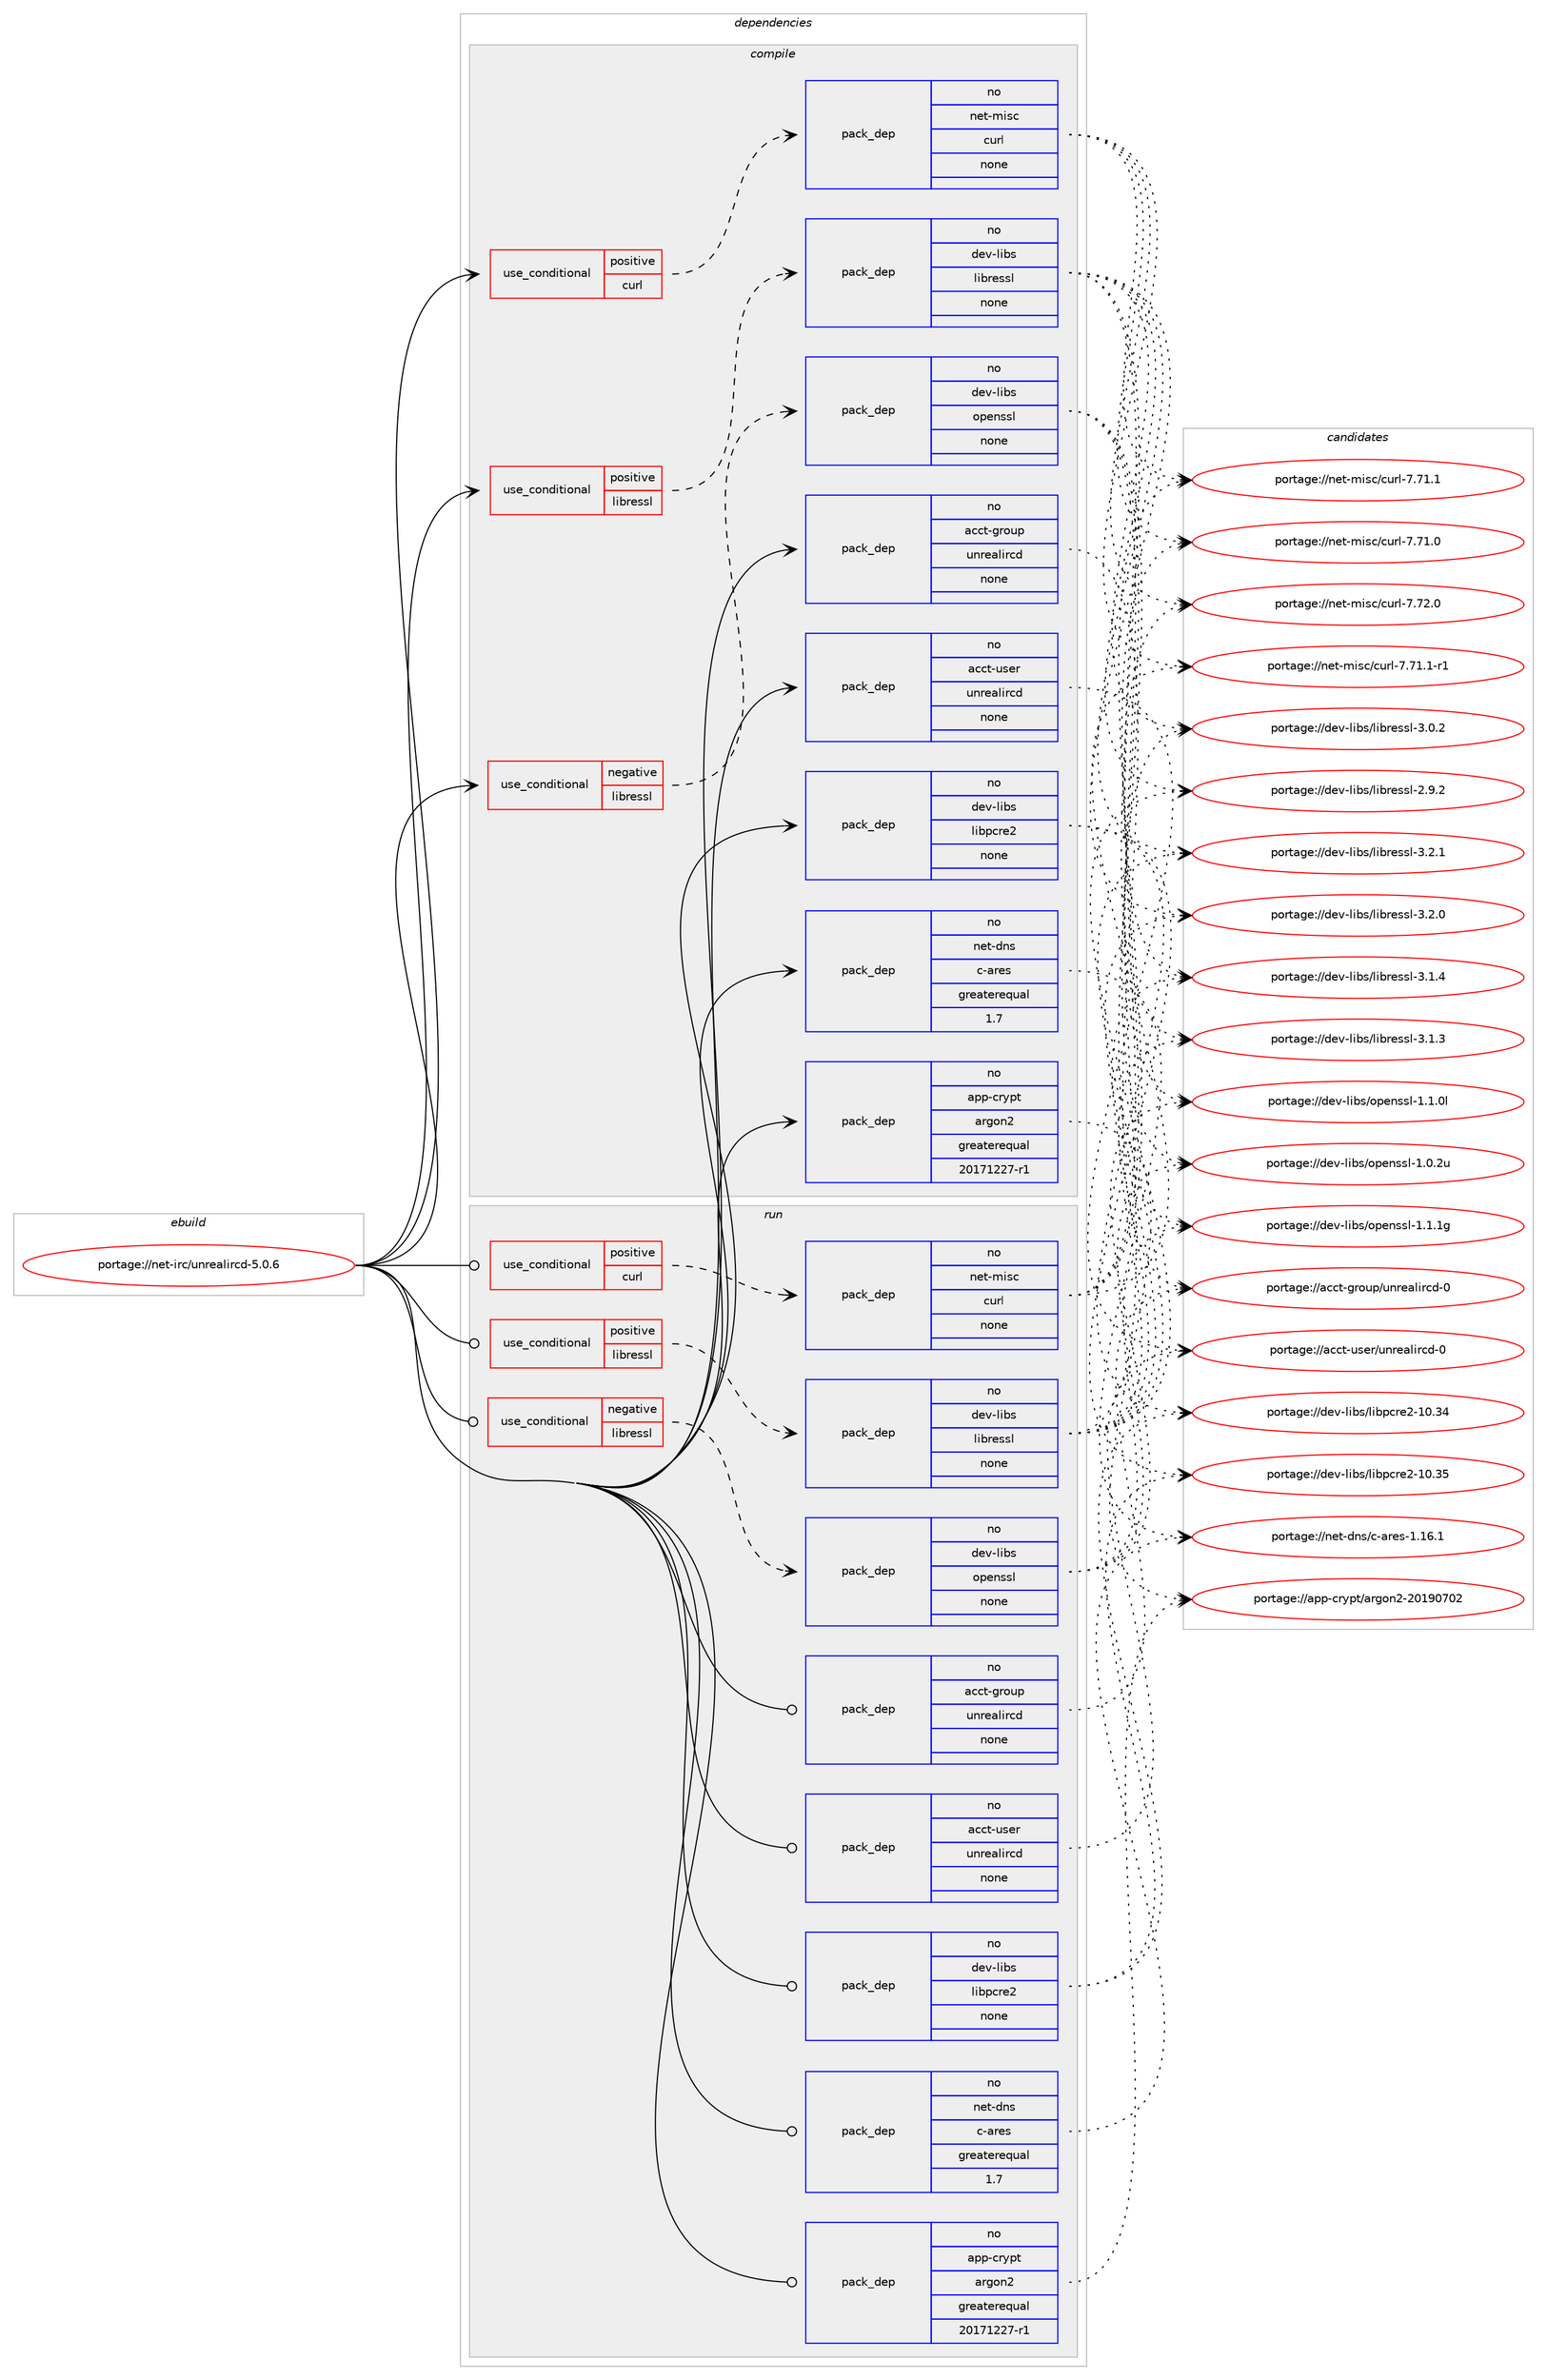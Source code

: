 digraph prolog {

# *************
# Graph options
# *************

newrank=true;
concentrate=true;
compound=true;
graph [rankdir=LR,fontname=Helvetica,fontsize=10,ranksep=1.5];#, ranksep=2.5, nodesep=0.2];
edge  [arrowhead=vee];
node  [fontname=Helvetica,fontsize=10];

# **********
# The ebuild
# **********

subgraph cluster_leftcol {
color=gray;
rank=same;
label=<<i>ebuild</i>>;
id [label="portage://net-irc/unrealircd-5.0.6", color=red, width=4, href="../net-irc/unrealircd-5.0.6.svg"];
}

# ****************
# The dependencies
# ****************

subgraph cluster_midcol {
color=gray;
label=<<i>dependencies</i>>;
subgraph cluster_compile {
fillcolor="#eeeeee";
style=filled;
label=<<i>compile</i>>;
subgraph cond743 {
dependency4472 [label=<<TABLE BORDER="0" CELLBORDER="1" CELLSPACING="0" CELLPADDING="4"><TR><TD ROWSPAN="3" CELLPADDING="10">use_conditional</TD></TR><TR><TD>negative</TD></TR><TR><TD>libressl</TD></TR></TABLE>>, shape=none, color=red];
subgraph pack3664 {
dependency4473 [label=<<TABLE BORDER="0" CELLBORDER="1" CELLSPACING="0" CELLPADDING="4" WIDTH="220"><TR><TD ROWSPAN="6" CELLPADDING="30">pack_dep</TD></TR><TR><TD WIDTH="110">no</TD></TR><TR><TD>dev-libs</TD></TR><TR><TD>openssl</TD></TR><TR><TD>none</TD></TR><TR><TD></TD></TR></TABLE>>, shape=none, color=blue];
}
dependency4472:e -> dependency4473:w [weight=20,style="dashed",arrowhead="vee"];
}
id:e -> dependency4472:w [weight=20,style="solid",arrowhead="vee"];
subgraph cond744 {
dependency4474 [label=<<TABLE BORDER="0" CELLBORDER="1" CELLSPACING="0" CELLPADDING="4"><TR><TD ROWSPAN="3" CELLPADDING="10">use_conditional</TD></TR><TR><TD>positive</TD></TR><TR><TD>curl</TD></TR></TABLE>>, shape=none, color=red];
subgraph pack3665 {
dependency4475 [label=<<TABLE BORDER="0" CELLBORDER="1" CELLSPACING="0" CELLPADDING="4" WIDTH="220"><TR><TD ROWSPAN="6" CELLPADDING="30">pack_dep</TD></TR><TR><TD WIDTH="110">no</TD></TR><TR><TD>net-misc</TD></TR><TR><TD>curl</TD></TR><TR><TD>none</TD></TR><TR><TD></TD></TR></TABLE>>, shape=none, color=blue];
}
dependency4474:e -> dependency4475:w [weight=20,style="dashed",arrowhead="vee"];
}
id:e -> dependency4474:w [weight=20,style="solid",arrowhead="vee"];
subgraph cond745 {
dependency4476 [label=<<TABLE BORDER="0" CELLBORDER="1" CELLSPACING="0" CELLPADDING="4"><TR><TD ROWSPAN="3" CELLPADDING="10">use_conditional</TD></TR><TR><TD>positive</TD></TR><TR><TD>libressl</TD></TR></TABLE>>, shape=none, color=red];
subgraph pack3666 {
dependency4477 [label=<<TABLE BORDER="0" CELLBORDER="1" CELLSPACING="0" CELLPADDING="4" WIDTH="220"><TR><TD ROWSPAN="6" CELLPADDING="30">pack_dep</TD></TR><TR><TD WIDTH="110">no</TD></TR><TR><TD>dev-libs</TD></TR><TR><TD>libressl</TD></TR><TR><TD>none</TD></TR><TR><TD></TD></TR></TABLE>>, shape=none, color=blue];
}
dependency4476:e -> dependency4477:w [weight=20,style="dashed",arrowhead="vee"];
}
id:e -> dependency4476:w [weight=20,style="solid",arrowhead="vee"];
subgraph pack3667 {
dependency4478 [label=<<TABLE BORDER="0" CELLBORDER="1" CELLSPACING="0" CELLPADDING="4" WIDTH="220"><TR><TD ROWSPAN="6" CELLPADDING="30">pack_dep</TD></TR><TR><TD WIDTH="110">no</TD></TR><TR><TD>acct-group</TD></TR><TR><TD>unrealircd</TD></TR><TR><TD>none</TD></TR><TR><TD></TD></TR></TABLE>>, shape=none, color=blue];
}
id:e -> dependency4478:w [weight=20,style="solid",arrowhead="vee"];
subgraph pack3668 {
dependency4479 [label=<<TABLE BORDER="0" CELLBORDER="1" CELLSPACING="0" CELLPADDING="4" WIDTH="220"><TR><TD ROWSPAN="6" CELLPADDING="30">pack_dep</TD></TR><TR><TD WIDTH="110">no</TD></TR><TR><TD>acct-user</TD></TR><TR><TD>unrealircd</TD></TR><TR><TD>none</TD></TR><TR><TD></TD></TR></TABLE>>, shape=none, color=blue];
}
id:e -> dependency4479:w [weight=20,style="solid",arrowhead="vee"];
subgraph pack3669 {
dependency4480 [label=<<TABLE BORDER="0" CELLBORDER="1" CELLSPACING="0" CELLPADDING="4" WIDTH="220"><TR><TD ROWSPAN="6" CELLPADDING="30">pack_dep</TD></TR><TR><TD WIDTH="110">no</TD></TR><TR><TD>app-crypt</TD></TR><TR><TD>argon2</TD></TR><TR><TD>greaterequal</TD></TR><TR><TD>20171227-r1</TD></TR></TABLE>>, shape=none, color=blue];
}
id:e -> dependency4480:w [weight=20,style="solid",arrowhead="vee"];
subgraph pack3670 {
dependency4481 [label=<<TABLE BORDER="0" CELLBORDER="1" CELLSPACING="0" CELLPADDING="4" WIDTH="220"><TR><TD ROWSPAN="6" CELLPADDING="30">pack_dep</TD></TR><TR><TD WIDTH="110">no</TD></TR><TR><TD>dev-libs</TD></TR><TR><TD>libpcre2</TD></TR><TR><TD>none</TD></TR><TR><TD></TD></TR></TABLE>>, shape=none, color=blue];
}
id:e -> dependency4481:w [weight=20,style="solid",arrowhead="vee"];
subgraph pack3671 {
dependency4482 [label=<<TABLE BORDER="0" CELLBORDER="1" CELLSPACING="0" CELLPADDING="4" WIDTH="220"><TR><TD ROWSPAN="6" CELLPADDING="30">pack_dep</TD></TR><TR><TD WIDTH="110">no</TD></TR><TR><TD>net-dns</TD></TR><TR><TD>c-ares</TD></TR><TR><TD>greaterequal</TD></TR><TR><TD>1.7</TD></TR></TABLE>>, shape=none, color=blue];
}
id:e -> dependency4482:w [weight=20,style="solid",arrowhead="vee"];
}
subgraph cluster_compileandrun {
fillcolor="#eeeeee";
style=filled;
label=<<i>compile and run</i>>;
}
subgraph cluster_run {
fillcolor="#eeeeee";
style=filled;
label=<<i>run</i>>;
subgraph cond746 {
dependency4483 [label=<<TABLE BORDER="0" CELLBORDER="1" CELLSPACING="0" CELLPADDING="4"><TR><TD ROWSPAN="3" CELLPADDING="10">use_conditional</TD></TR><TR><TD>negative</TD></TR><TR><TD>libressl</TD></TR></TABLE>>, shape=none, color=red];
subgraph pack3672 {
dependency4484 [label=<<TABLE BORDER="0" CELLBORDER="1" CELLSPACING="0" CELLPADDING="4" WIDTH="220"><TR><TD ROWSPAN="6" CELLPADDING="30">pack_dep</TD></TR><TR><TD WIDTH="110">no</TD></TR><TR><TD>dev-libs</TD></TR><TR><TD>openssl</TD></TR><TR><TD>none</TD></TR><TR><TD></TD></TR></TABLE>>, shape=none, color=blue];
}
dependency4483:e -> dependency4484:w [weight=20,style="dashed",arrowhead="vee"];
}
id:e -> dependency4483:w [weight=20,style="solid",arrowhead="odot"];
subgraph cond747 {
dependency4485 [label=<<TABLE BORDER="0" CELLBORDER="1" CELLSPACING="0" CELLPADDING="4"><TR><TD ROWSPAN="3" CELLPADDING="10">use_conditional</TD></TR><TR><TD>positive</TD></TR><TR><TD>curl</TD></TR></TABLE>>, shape=none, color=red];
subgraph pack3673 {
dependency4486 [label=<<TABLE BORDER="0" CELLBORDER="1" CELLSPACING="0" CELLPADDING="4" WIDTH="220"><TR><TD ROWSPAN="6" CELLPADDING="30">pack_dep</TD></TR><TR><TD WIDTH="110">no</TD></TR><TR><TD>net-misc</TD></TR><TR><TD>curl</TD></TR><TR><TD>none</TD></TR><TR><TD></TD></TR></TABLE>>, shape=none, color=blue];
}
dependency4485:e -> dependency4486:w [weight=20,style="dashed",arrowhead="vee"];
}
id:e -> dependency4485:w [weight=20,style="solid",arrowhead="odot"];
subgraph cond748 {
dependency4487 [label=<<TABLE BORDER="0" CELLBORDER="1" CELLSPACING="0" CELLPADDING="4"><TR><TD ROWSPAN="3" CELLPADDING="10">use_conditional</TD></TR><TR><TD>positive</TD></TR><TR><TD>libressl</TD></TR></TABLE>>, shape=none, color=red];
subgraph pack3674 {
dependency4488 [label=<<TABLE BORDER="0" CELLBORDER="1" CELLSPACING="0" CELLPADDING="4" WIDTH="220"><TR><TD ROWSPAN="6" CELLPADDING="30">pack_dep</TD></TR><TR><TD WIDTH="110">no</TD></TR><TR><TD>dev-libs</TD></TR><TR><TD>libressl</TD></TR><TR><TD>none</TD></TR><TR><TD></TD></TR></TABLE>>, shape=none, color=blue];
}
dependency4487:e -> dependency4488:w [weight=20,style="dashed",arrowhead="vee"];
}
id:e -> dependency4487:w [weight=20,style="solid",arrowhead="odot"];
subgraph pack3675 {
dependency4489 [label=<<TABLE BORDER="0" CELLBORDER="1" CELLSPACING="0" CELLPADDING="4" WIDTH="220"><TR><TD ROWSPAN="6" CELLPADDING="30">pack_dep</TD></TR><TR><TD WIDTH="110">no</TD></TR><TR><TD>acct-group</TD></TR><TR><TD>unrealircd</TD></TR><TR><TD>none</TD></TR><TR><TD></TD></TR></TABLE>>, shape=none, color=blue];
}
id:e -> dependency4489:w [weight=20,style="solid",arrowhead="odot"];
subgraph pack3676 {
dependency4490 [label=<<TABLE BORDER="0" CELLBORDER="1" CELLSPACING="0" CELLPADDING="4" WIDTH="220"><TR><TD ROWSPAN="6" CELLPADDING="30">pack_dep</TD></TR><TR><TD WIDTH="110">no</TD></TR><TR><TD>acct-user</TD></TR><TR><TD>unrealircd</TD></TR><TR><TD>none</TD></TR><TR><TD></TD></TR></TABLE>>, shape=none, color=blue];
}
id:e -> dependency4490:w [weight=20,style="solid",arrowhead="odot"];
subgraph pack3677 {
dependency4491 [label=<<TABLE BORDER="0" CELLBORDER="1" CELLSPACING="0" CELLPADDING="4" WIDTH="220"><TR><TD ROWSPAN="6" CELLPADDING="30">pack_dep</TD></TR><TR><TD WIDTH="110">no</TD></TR><TR><TD>app-crypt</TD></TR><TR><TD>argon2</TD></TR><TR><TD>greaterequal</TD></TR><TR><TD>20171227-r1</TD></TR></TABLE>>, shape=none, color=blue];
}
id:e -> dependency4491:w [weight=20,style="solid",arrowhead="odot"];
subgraph pack3678 {
dependency4492 [label=<<TABLE BORDER="0" CELLBORDER="1" CELLSPACING="0" CELLPADDING="4" WIDTH="220"><TR><TD ROWSPAN="6" CELLPADDING="30">pack_dep</TD></TR><TR><TD WIDTH="110">no</TD></TR><TR><TD>dev-libs</TD></TR><TR><TD>libpcre2</TD></TR><TR><TD>none</TD></TR><TR><TD></TD></TR></TABLE>>, shape=none, color=blue];
}
id:e -> dependency4492:w [weight=20,style="solid",arrowhead="odot"];
subgraph pack3679 {
dependency4493 [label=<<TABLE BORDER="0" CELLBORDER="1" CELLSPACING="0" CELLPADDING="4" WIDTH="220"><TR><TD ROWSPAN="6" CELLPADDING="30">pack_dep</TD></TR><TR><TD WIDTH="110">no</TD></TR><TR><TD>net-dns</TD></TR><TR><TD>c-ares</TD></TR><TR><TD>greaterequal</TD></TR><TR><TD>1.7</TD></TR></TABLE>>, shape=none, color=blue];
}
id:e -> dependency4493:w [weight=20,style="solid",arrowhead="odot"];
}
}

# **************
# The candidates
# **************

subgraph cluster_choices {
rank=same;
color=gray;
label=<<i>candidates</i>>;

subgraph choice3664 {
color=black;
nodesep=1;
choice100101118451081059811547111112101110115115108454946494649103 [label="portage://dev-libs/openssl-1.1.1g", color=red, width=4,href="../dev-libs/openssl-1.1.1g.svg"];
choice100101118451081059811547111112101110115115108454946494648108 [label="portage://dev-libs/openssl-1.1.0l", color=red, width=4,href="../dev-libs/openssl-1.1.0l.svg"];
choice100101118451081059811547111112101110115115108454946484650117 [label="portage://dev-libs/openssl-1.0.2u", color=red, width=4,href="../dev-libs/openssl-1.0.2u.svg"];
dependency4473:e -> choice100101118451081059811547111112101110115115108454946494649103:w [style=dotted,weight="100"];
dependency4473:e -> choice100101118451081059811547111112101110115115108454946494648108:w [style=dotted,weight="100"];
dependency4473:e -> choice100101118451081059811547111112101110115115108454946484650117:w [style=dotted,weight="100"];
}
subgraph choice3665 {
color=black;
nodesep=1;
choice1101011164510910511599479911711410845554655504648 [label="portage://net-misc/curl-7.72.0", color=red, width=4,href="../net-misc/curl-7.72.0.svg"];
choice11010111645109105115994799117114108455546554946494511449 [label="portage://net-misc/curl-7.71.1-r1", color=red, width=4,href="../net-misc/curl-7.71.1-r1.svg"];
choice1101011164510910511599479911711410845554655494649 [label="portage://net-misc/curl-7.71.1", color=red, width=4,href="../net-misc/curl-7.71.1.svg"];
choice1101011164510910511599479911711410845554655494648 [label="portage://net-misc/curl-7.71.0", color=red, width=4,href="../net-misc/curl-7.71.0.svg"];
dependency4475:e -> choice1101011164510910511599479911711410845554655504648:w [style=dotted,weight="100"];
dependency4475:e -> choice11010111645109105115994799117114108455546554946494511449:w [style=dotted,weight="100"];
dependency4475:e -> choice1101011164510910511599479911711410845554655494649:w [style=dotted,weight="100"];
dependency4475:e -> choice1101011164510910511599479911711410845554655494648:w [style=dotted,weight="100"];
}
subgraph choice3666 {
color=black;
nodesep=1;
choice10010111845108105981154710810598114101115115108455146504649 [label="portage://dev-libs/libressl-3.2.1", color=red, width=4,href="../dev-libs/libressl-3.2.1.svg"];
choice10010111845108105981154710810598114101115115108455146504648 [label="portage://dev-libs/libressl-3.2.0", color=red, width=4,href="../dev-libs/libressl-3.2.0.svg"];
choice10010111845108105981154710810598114101115115108455146494652 [label="portage://dev-libs/libressl-3.1.4", color=red, width=4,href="../dev-libs/libressl-3.1.4.svg"];
choice10010111845108105981154710810598114101115115108455146494651 [label="portage://dev-libs/libressl-3.1.3", color=red, width=4,href="../dev-libs/libressl-3.1.3.svg"];
choice10010111845108105981154710810598114101115115108455146484650 [label="portage://dev-libs/libressl-3.0.2", color=red, width=4,href="../dev-libs/libressl-3.0.2.svg"];
choice10010111845108105981154710810598114101115115108455046574650 [label="portage://dev-libs/libressl-2.9.2", color=red, width=4,href="../dev-libs/libressl-2.9.2.svg"];
dependency4477:e -> choice10010111845108105981154710810598114101115115108455146504649:w [style=dotted,weight="100"];
dependency4477:e -> choice10010111845108105981154710810598114101115115108455146504648:w [style=dotted,weight="100"];
dependency4477:e -> choice10010111845108105981154710810598114101115115108455146494652:w [style=dotted,weight="100"];
dependency4477:e -> choice10010111845108105981154710810598114101115115108455146494651:w [style=dotted,weight="100"];
dependency4477:e -> choice10010111845108105981154710810598114101115115108455146484650:w [style=dotted,weight="100"];
dependency4477:e -> choice10010111845108105981154710810598114101115115108455046574650:w [style=dotted,weight="100"];
}
subgraph choice3667 {
color=black;
nodesep=1;
choice979999116451031141111171124711711011410197108105114991004548 [label="portage://acct-group/unrealircd-0", color=red, width=4,href="../acct-group/unrealircd-0.svg"];
dependency4478:e -> choice979999116451031141111171124711711011410197108105114991004548:w [style=dotted,weight="100"];
}
subgraph choice3668 {
color=black;
nodesep=1;
choice979999116451171151011144711711011410197108105114991004548 [label="portage://acct-user/unrealircd-0", color=red, width=4,href="../acct-user/unrealircd-0.svg"];
dependency4479:e -> choice979999116451171151011144711711011410197108105114991004548:w [style=dotted,weight="100"];
}
subgraph choice3669 {
color=black;
nodesep=1;
choice971121124599114121112116479711410311111050455048495748554850 [label="portage://app-crypt/argon2-20190702", color=red, width=4,href="../app-crypt/argon2-20190702.svg"];
dependency4480:e -> choice971121124599114121112116479711410311111050455048495748554850:w [style=dotted,weight="100"];
}
subgraph choice3670 {
color=black;
nodesep=1;
choice100101118451081059811547108105981129911410150454948465153 [label="portage://dev-libs/libpcre2-10.35", color=red, width=4,href="../dev-libs/libpcre2-10.35.svg"];
choice100101118451081059811547108105981129911410150454948465152 [label="portage://dev-libs/libpcre2-10.34", color=red, width=4,href="../dev-libs/libpcre2-10.34.svg"];
dependency4481:e -> choice100101118451081059811547108105981129911410150454948465153:w [style=dotted,weight="100"];
dependency4481:e -> choice100101118451081059811547108105981129911410150454948465152:w [style=dotted,weight="100"];
}
subgraph choice3671 {
color=black;
nodesep=1;
choice110101116451001101154799459711410111545494649544649 [label="portage://net-dns/c-ares-1.16.1", color=red, width=4,href="../net-dns/c-ares-1.16.1.svg"];
dependency4482:e -> choice110101116451001101154799459711410111545494649544649:w [style=dotted,weight="100"];
}
subgraph choice3672 {
color=black;
nodesep=1;
choice100101118451081059811547111112101110115115108454946494649103 [label="portage://dev-libs/openssl-1.1.1g", color=red, width=4,href="../dev-libs/openssl-1.1.1g.svg"];
choice100101118451081059811547111112101110115115108454946494648108 [label="portage://dev-libs/openssl-1.1.0l", color=red, width=4,href="../dev-libs/openssl-1.1.0l.svg"];
choice100101118451081059811547111112101110115115108454946484650117 [label="portage://dev-libs/openssl-1.0.2u", color=red, width=4,href="../dev-libs/openssl-1.0.2u.svg"];
dependency4484:e -> choice100101118451081059811547111112101110115115108454946494649103:w [style=dotted,weight="100"];
dependency4484:e -> choice100101118451081059811547111112101110115115108454946494648108:w [style=dotted,weight="100"];
dependency4484:e -> choice100101118451081059811547111112101110115115108454946484650117:w [style=dotted,weight="100"];
}
subgraph choice3673 {
color=black;
nodesep=1;
choice1101011164510910511599479911711410845554655504648 [label="portage://net-misc/curl-7.72.0", color=red, width=4,href="../net-misc/curl-7.72.0.svg"];
choice11010111645109105115994799117114108455546554946494511449 [label="portage://net-misc/curl-7.71.1-r1", color=red, width=4,href="../net-misc/curl-7.71.1-r1.svg"];
choice1101011164510910511599479911711410845554655494649 [label="portage://net-misc/curl-7.71.1", color=red, width=4,href="../net-misc/curl-7.71.1.svg"];
choice1101011164510910511599479911711410845554655494648 [label="portage://net-misc/curl-7.71.0", color=red, width=4,href="../net-misc/curl-7.71.0.svg"];
dependency4486:e -> choice1101011164510910511599479911711410845554655504648:w [style=dotted,weight="100"];
dependency4486:e -> choice11010111645109105115994799117114108455546554946494511449:w [style=dotted,weight="100"];
dependency4486:e -> choice1101011164510910511599479911711410845554655494649:w [style=dotted,weight="100"];
dependency4486:e -> choice1101011164510910511599479911711410845554655494648:w [style=dotted,weight="100"];
}
subgraph choice3674 {
color=black;
nodesep=1;
choice10010111845108105981154710810598114101115115108455146504649 [label="portage://dev-libs/libressl-3.2.1", color=red, width=4,href="../dev-libs/libressl-3.2.1.svg"];
choice10010111845108105981154710810598114101115115108455146504648 [label="portage://dev-libs/libressl-3.2.0", color=red, width=4,href="../dev-libs/libressl-3.2.0.svg"];
choice10010111845108105981154710810598114101115115108455146494652 [label="portage://dev-libs/libressl-3.1.4", color=red, width=4,href="../dev-libs/libressl-3.1.4.svg"];
choice10010111845108105981154710810598114101115115108455146494651 [label="portage://dev-libs/libressl-3.1.3", color=red, width=4,href="../dev-libs/libressl-3.1.3.svg"];
choice10010111845108105981154710810598114101115115108455146484650 [label="portage://dev-libs/libressl-3.0.2", color=red, width=4,href="../dev-libs/libressl-3.0.2.svg"];
choice10010111845108105981154710810598114101115115108455046574650 [label="portage://dev-libs/libressl-2.9.2", color=red, width=4,href="../dev-libs/libressl-2.9.2.svg"];
dependency4488:e -> choice10010111845108105981154710810598114101115115108455146504649:w [style=dotted,weight="100"];
dependency4488:e -> choice10010111845108105981154710810598114101115115108455146504648:w [style=dotted,weight="100"];
dependency4488:e -> choice10010111845108105981154710810598114101115115108455146494652:w [style=dotted,weight="100"];
dependency4488:e -> choice10010111845108105981154710810598114101115115108455146494651:w [style=dotted,weight="100"];
dependency4488:e -> choice10010111845108105981154710810598114101115115108455146484650:w [style=dotted,weight="100"];
dependency4488:e -> choice10010111845108105981154710810598114101115115108455046574650:w [style=dotted,weight="100"];
}
subgraph choice3675 {
color=black;
nodesep=1;
choice979999116451031141111171124711711011410197108105114991004548 [label="portage://acct-group/unrealircd-0", color=red, width=4,href="../acct-group/unrealircd-0.svg"];
dependency4489:e -> choice979999116451031141111171124711711011410197108105114991004548:w [style=dotted,weight="100"];
}
subgraph choice3676 {
color=black;
nodesep=1;
choice979999116451171151011144711711011410197108105114991004548 [label="portage://acct-user/unrealircd-0", color=red, width=4,href="../acct-user/unrealircd-0.svg"];
dependency4490:e -> choice979999116451171151011144711711011410197108105114991004548:w [style=dotted,weight="100"];
}
subgraph choice3677 {
color=black;
nodesep=1;
choice971121124599114121112116479711410311111050455048495748554850 [label="portage://app-crypt/argon2-20190702", color=red, width=4,href="../app-crypt/argon2-20190702.svg"];
dependency4491:e -> choice971121124599114121112116479711410311111050455048495748554850:w [style=dotted,weight="100"];
}
subgraph choice3678 {
color=black;
nodesep=1;
choice100101118451081059811547108105981129911410150454948465153 [label="portage://dev-libs/libpcre2-10.35", color=red, width=4,href="../dev-libs/libpcre2-10.35.svg"];
choice100101118451081059811547108105981129911410150454948465152 [label="portage://dev-libs/libpcre2-10.34", color=red, width=4,href="../dev-libs/libpcre2-10.34.svg"];
dependency4492:e -> choice100101118451081059811547108105981129911410150454948465153:w [style=dotted,weight="100"];
dependency4492:e -> choice100101118451081059811547108105981129911410150454948465152:w [style=dotted,weight="100"];
}
subgraph choice3679 {
color=black;
nodesep=1;
choice110101116451001101154799459711410111545494649544649 [label="portage://net-dns/c-ares-1.16.1", color=red, width=4,href="../net-dns/c-ares-1.16.1.svg"];
dependency4493:e -> choice110101116451001101154799459711410111545494649544649:w [style=dotted,weight="100"];
}
}

}
